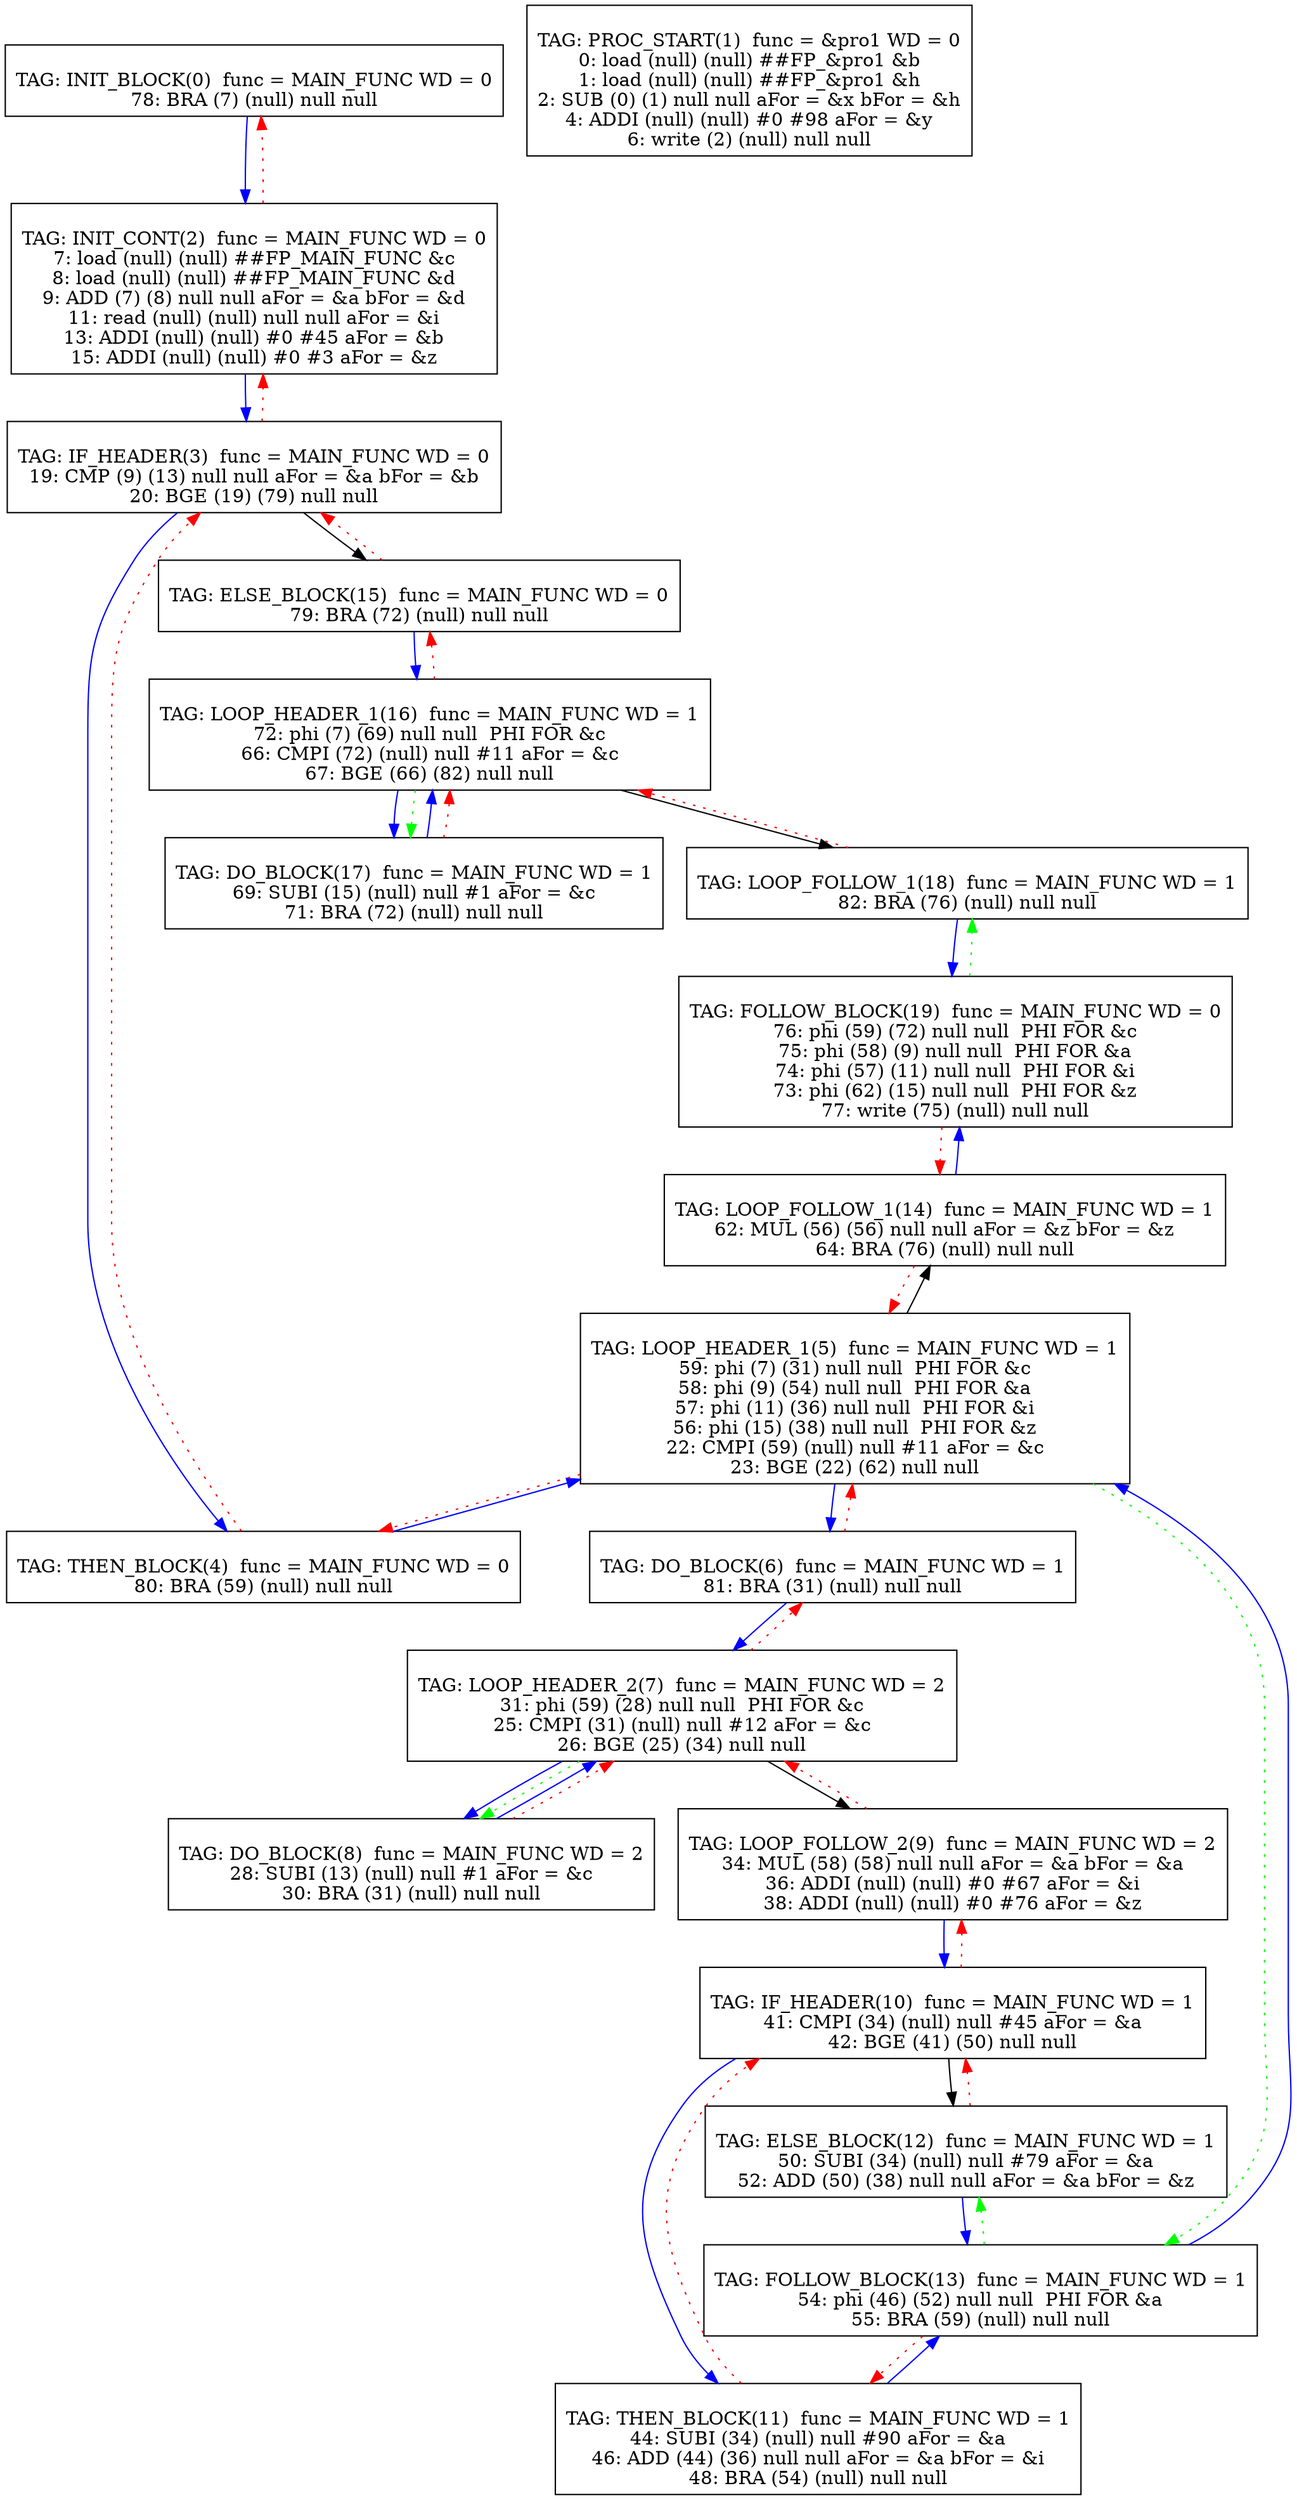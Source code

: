 digraph {
0[label="
TAG: INIT_BLOCK(0)  func = MAIN_FUNC WD = 0
78: BRA (7) (null) null null
"];
0[shape=box];
0 -> 2[color=blue]
1[label="
TAG: PROC_START(1)  func = &pro1 WD = 0
0: load (null) (null) ##FP_&pro1 &b
1: load (null) (null) ##FP_&pro1 &h
2: SUB (0) (1) null null aFor = &x bFor = &h
4: ADDI (null) (null) #0 #98 aFor = &y
6: write (2) (null) null null
"];
1[shape=box];
2[label="
TAG: INIT_CONT(2)  func = MAIN_FUNC WD = 0
7: load (null) (null) ##FP_MAIN_FUNC &c
8: load (null) (null) ##FP_MAIN_FUNC &d
9: ADD (7) (8) null null aFor = &a bFor = &d
11: read (null) (null) null null aFor = &i
13: ADDI (null) (null) #0 #45 aFor = &b
15: ADDI (null) (null) #0 #3 aFor = &z
"];
2[shape=box];
2 -> 3[color=blue]
2 -> 0[color=red][style=dotted]
3[label="
TAG: IF_HEADER(3)  func = MAIN_FUNC WD = 0
19: CMP (9) (13) null null aFor = &a bFor = &b
20: BGE (19) (79) null null
"];
3[shape=box];
3 -> 4[color=blue]
3 -> 15[color=black]
3 -> 2[color=red][style=dotted]
4[label="
TAG: THEN_BLOCK(4)  func = MAIN_FUNC WD = 0
80: BRA (59) (null) null null
"];
4[shape=box];
4 -> 5[color=blue]
4 -> 3[color=red][style=dotted]
5[label="
TAG: LOOP_HEADER_1(5)  func = MAIN_FUNC WD = 1
59: phi (7) (31) null null  PHI FOR &c
58: phi (9) (54) null null  PHI FOR &a
57: phi (11) (36) null null  PHI FOR &i
56: phi (15) (38) null null  PHI FOR &z
22: CMPI (59) (null) null #11 aFor = &c
23: BGE (22) (62) null null
"];
5[shape=box];
5 -> 6[color=blue]
5 -> 14[color=black]
5 -> 4[color=red][style=dotted]
5 -> 13[color=green][style=dotted]
6[label="
TAG: DO_BLOCK(6)  func = MAIN_FUNC WD = 1
81: BRA (31) (null) null null
"];
6[shape=box];
6 -> 7[color=blue]
6 -> 5[color=red][style=dotted]
7[label="
TAG: LOOP_HEADER_2(7)  func = MAIN_FUNC WD = 2
31: phi (59) (28) null null  PHI FOR &c
25: CMPI (31) (null) null #12 aFor = &c
26: BGE (25) (34) null null
"];
7[shape=box];
7 -> 8[color=blue]
7 -> 9[color=black]
7 -> 6[color=red][style=dotted]
7 -> 8[color=green][style=dotted]
8[label="
TAG: DO_BLOCK(8)  func = MAIN_FUNC WD = 2
28: SUBI (13) (null) null #1 aFor = &c
30: BRA (31) (null) null null
"];
8[shape=box];
8 -> 7[color=blue]
8 -> 7[color=red][style=dotted]
9[label="
TAG: LOOP_FOLLOW_2(9)  func = MAIN_FUNC WD = 2
34: MUL (58) (58) null null aFor = &a bFor = &a
36: ADDI (null) (null) #0 #67 aFor = &i
38: ADDI (null) (null) #0 #76 aFor = &z
"];
9[shape=box];
9 -> 10[color=blue]
9 -> 7[color=red][style=dotted]
10[label="
TAG: IF_HEADER(10)  func = MAIN_FUNC WD = 1
41: CMPI (34) (null) null #45 aFor = &a
42: BGE (41) (50) null null
"];
10[shape=box];
10 -> 11[color=blue]
10 -> 12[color=black]
10 -> 9[color=red][style=dotted]
11[label="
TAG: THEN_BLOCK(11)  func = MAIN_FUNC WD = 1
44: SUBI (34) (null) null #90 aFor = &a
46: ADD (44) (36) null null aFor = &a bFor = &i
48: BRA (54) (null) null null
"];
11[shape=box];
11 -> 13[color=blue]
11 -> 10[color=red][style=dotted]
12[label="
TAG: ELSE_BLOCK(12)  func = MAIN_FUNC WD = 1
50: SUBI (34) (null) null #79 aFor = &a
52: ADD (50) (38) null null aFor = &a bFor = &z
"];
12[shape=box];
12 -> 13[color=blue]
12 -> 10[color=red][style=dotted]
13[label="
TAG: FOLLOW_BLOCK(13)  func = MAIN_FUNC WD = 1
54: phi (46) (52) null null  PHI FOR &a
55: BRA (59) (null) null null
"];
13[shape=box];
13 -> 5[color=blue]
13 -> 11[color=red][style=dotted]
13 -> 12[color=green][style=dotted]
14[label="
TAG: LOOP_FOLLOW_1(14)  func = MAIN_FUNC WD = 1
62: MUL (56) (56) null null aFor = &z bFor = &z
64: BRA (76) (null) null null
"];
14[shape=box];
14 -> 19[color=blue]
14 -> 5[color=red][style=dotted]
15[label="
TAG: ELSE_BLOCK(15)  func = MAIN_FUNC WD = 0
79: BRA (72) (null) null null
"];
15[shape=box];
15 -> 16[color=blue]
15 -> 3[color=red][style=dotted]
16[label="
TAG: LOOP_HEADER_1(16)  func = MAIN_FUNC WD = 1
72: phi (7) (69) null null  PHI FOR &c
66: CMPI (72) (null) null #11 aFor = &c
67: BGE (66) (82) null null
"];
16[shape=box];
16 -> 17[color=blue]
16 -> 18[color=black]
16 -> 15[color=red][style=dotted]
16 -> 17[color=green][style=dotted]
17[label="
TAG: DO_BLOCK(17)  func = MAIN_FUNC WD = 1
69: SUBI (15) (null) null #1 aFor = &c
71: BRA (72) (null) null null
"];
17[shape=box];
17 -> 16[color=blue]
17 -> 16[color=red][style=dotted]
18[label="
TAG: LOOP_FOLLOW_1(18)  func = MAIN_FUNC WD = 1
82: BRA (76) (null) null null
"];
18[shape=box];
18 -> 19[color=blue]
18 -> 16[color=red][style=dotted]
19[label="
TAG: FOLLOW_BLOCK(19)  func = MAIN_FUNC WD = 0
76: phi (59) (72) null null  PHI FOR &c
75: phi (58) (9) null null  PHI FOR &a
74: phi (57) (11) null null  PHI FOR &i
73: phi (62) (15) null null  PHI FOR &z
77: write (75) (null) null null
"];
19[shape=box];
19 -> 14[color=red][style=dotted]
19 -> 18[color=green][style=dotted]
}